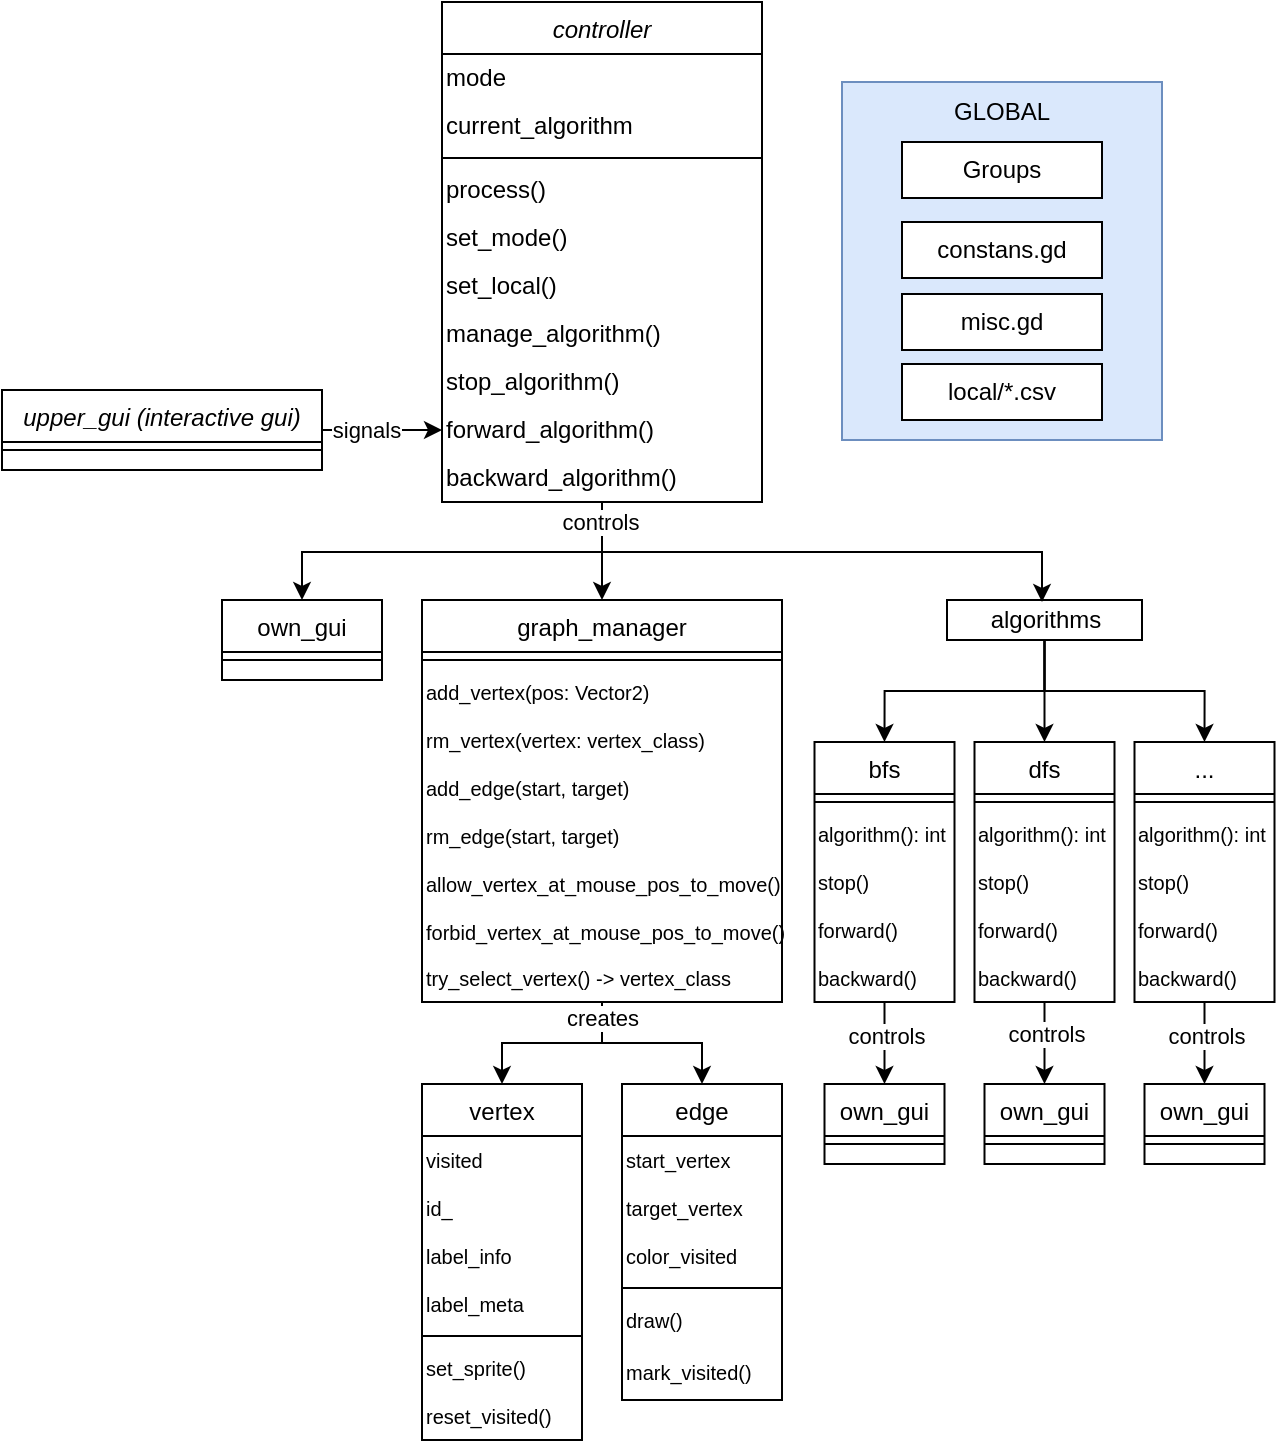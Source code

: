 <mxfile version="24.2.5" type="device">
  <diagram id="C5RBs43oDa-KdzZeNtuy" name="Page-1">
    <mxGraphModel dx="989" dy="598" grid="1" gridSize="10" guides="1" tooltips="1" connect="1" arrows="1" fold="1" page="1" pageScale="1" pageWidth="827" pageHeight="1169" math="0" shadow="0">
      <root>
        <mxCell id="WIyWlLk6GJQsqaUBKTNV-0" />
        <mxCell id="WIyWlLk6GJQsqaUBKTNV-1" parent="WIyWlLk6GJQsqaUBKTNV-0" />
        <mxCell id="AdW-JNLu7VZzuvOiVRvZ-0" value="" style="whiteSpace=wrap;html=1;fillColor=#dae8fc;strokeColor=#6c8ebf;align=center;" parent="WIyWlLk6GJQsqaUBKTNV-1" vertex="1">
          <mxGeometry x="450" y="50" width="160" height="179" as="geometry" />
        </mxCell>
        <mxCell id="AdW-JNLu7VZzuvOiVRvZ-1" value="controller" style="swimlane;fontStyle=2;align=center;verticalAlign=top;childLayout=stackLayout;horizontal=1;startSize=26;horizontalStack=0;resizeParent=1;resizeLast=0;collapsible=1;marginBottom=0;rounded=0;shadow=0;strokeWidth=1;" parent="WIyWlLk6GJQsqaUBKTNV-1" vertex="1">
          <mxGeometry x="250" y="10" width="160" height="250" as="geometry">
            <mxRectangle x="230" y="140" width="160" height="26" as="alternateBounds" />
          </mxGeometry>
        </mxCell>
        <mxCell id="AdW-JNLu7VZzuvOiVRvZ-2" value="mode" style="text;html=1;align=left;verticalAlign=middle;whiteSpace=wrap;rounded=0;" parent="AdW-JNLu7VZzuvOiVRvZ-1" vertex="1">
          <mxGeometry y="26" width="160" height="24" as="geometry" />
        </mxCell>
        <mxCell id="AdW-JNLu7VZzuvOiVRvZ-3" value="current_algorithm" style="text;html=1;align=left;verticalAlign=middle;whiteSpace=wrap;rounded=0;" parent="AdW-JNLu7VZzuvOiVRvZ-1" vertex="1">
          <mxGeometry y="50" width="160" height="24" as="geometry" />
        </mxCell>
        <mxCell id="AdW-JNLu7VZzuvOiVRvZ-4" value="" style="line;html=1;strokeWidth=1;align=left;verticalAlign=middle;spacingTop=-1;spacingLeft=3;spacingRight=3;rotatable=0;labelPosition=right;points=[];portConstraint=eastwest;" parent="AdW-JNLu7VZzuvOiVRvZ-1" vertex="1">
          <mxGeometry y="74" width="160" height="8" as="geometry" />
        </mxCell>
        <mxCell id="AdW-JNLu7VZzuvOiVRvZ-5" value="process()" style="text;html=1;align=left;verticalAlign=middle;whiteSpace=wrap;rounded=0;" parent="AdW-JNLu7VZzuvOiVRvZ-1" vertex="1">
          <mxGeometry y="82" width="160" height="24" as="geometry" />
        </mxCell>
        <mxCell id="AdW-JNLu7VZzuvOiVRvZ-6" value="set_mode()" style="text;html=1;align=left;verticalAlign=middle;whiteSpace=wrap;rounded=0;" parent="AdW-JNLu7VZzuvOiVRvZ-1" vertex="1">
          <mxGeometry y="106" width="160" height="24" as="geometry" />
        </mxCell>
        <mxCell id="AdW-JNLu7VZzuvOiVRvZ-7" value="set_local()" style="text;html=1;align=left;verticalAlign=middle;whiteSpace=wrap;rounded=0;" parent="AdW-JNLu7VZzuvOiVRvZ-1" vertex="1">
          <mxGeometry y="130" width="160" height="24" as="geometry" />
        </mxCell>
        <mxCell id="AdW-JNLu7VZzuvOiVRvZ-8" value="manage_algorithm()" style="text;html=1;align=left;verticalAlign=middle;whiteSpace=wrap;rounded=0;" parent="AdW-JNLu7VZzuvOiVRvZ-1" vertex="1">
          <mxGeometry y="154" width="160" height="24" as="geometry" />
        </mxCell>
        <mxCell id="AdW-JNLu7VZzuvOiVRvZ-9" value="stop_algorithm()" style="text;html=1;align=left;verticalAlign=middle;whiteSpace=wrap;rounded=0;" parent="AdW-JNLu7VZzuvOiVRvZ-1" vertex="1">
          <mxGeometry y="178" width="160" height="24" as="geometry" />
        </mxCell>
        <mxCell id="AdW-JNLu7VZzuvOiVRvZ-10" value="forward_algorithm()" style="text;html=1;align=left;verticalAlign=middle;whiteSpace=wrap;rounded=0;" parent="AdW-JNLu7VZzuvOiVRvZ-1" vertex="1">
          <mxGeometry y="202" width="160" height="24" as="geometry" />
        </mxCell>
        <mxCell id="AdW-JNLu7VZzuvOiVRvZ-11" value="backward_algorithm()" style="text;html=1;align=left;verticalAlign=middle;whiteSpace=wrap;rounded=0;" parent="AdW-JNLu7VZzuvOiVRvZ-1" vertex="1">
          <mxGeometry y="226" width="160" height="24" as="geometry" />
        </mxCell>
        <mxCell id="AdW-JNLu7VZzuvOiVRvZ-91" style="edgeStyle=orthogonalEdgeStyle;rounded=0;orthogonalLoop=1;jettySize=auto;html=1;entryX=0.5;entryY=0;entryDx=0;entryDy=0;" parent="WIyWlLk6GJQsqaUBKTNV-1" source="AdW-JNLu7VZzuvOiVRvZ-12" target="AdW-JNLu7VZzuvOiVRvZ-50" edge="1">
          <mxGeometry relative="1" as="geometry" />
        </mxCell>
        <mxCell id="AdW-JNLu7VZzuvOiVRvZ-92" style="edgeStyle=orthogonalEdgeStyle;rounded=0;orthogonalLoop=1;jettySize=auto;html=1;entryX=0.5;entryY=0;entryDx=0;entryDy=0;" parent="WIyWlLk6GJQsqaUBKTNV-1" source="AdW-JNLu7VZzuvOiVRvZ-12" target="AdW-JNLu7VZzuvOiVRvZ-52" edge="1">
          <mxGeometry relative="1" as="geometry" />
        </mxCell>
        <mxCell id="AdW-JNLu7VZzuvOiVRvZ-94" value="creates" style="edgeLabel;html=1;align=center;verticalAlign=middle;resizable=0;points=[];" parent="AdW-JNLu7VZzuvOiVRvZ-92" vertex="1" connectable="0">
          <mxGeometry x="-0.835" relative="1" as="geometry">
            <mxPoint as="offset" />
          </mxGeometry>
        </mxCell>
        <mxCell id="AdW-JNLu7VZzuvOiVRvZ-12" value="graph_manager" style="swimlane;fontStyle=0;align=center;verticalAlign=top;childLayout=stackLayout;horizontal=1;startSize=26;horizontalStack=0;resizeParent=1;resizeLast=0;collapsible=1;marginBottom=0;rounded=0;shadow=0;strokeWidth=1;" parent="WIyWlLk6GJQsqaUBKTNV-1" vertex="1">
          <mxGeometry x="240" y="309" width="180" height="201" as="geometry">
            <mxRectangle x="130" y="380" width="160" height="26" as="alternateBounds" />
          </mxGeometry>
        </mxCell>
        <mxCell id="AdW-JNLu7VZzuvOiVRvZ-13" value="" style="line;html=1;strokeWidth=1;align=left;verticalAlign=middle;spacingTop=-1;spacingLeft=3;spacingRight=3;rotatable=0;labelPosition=right;points=[];portConstraint=eastwest;" parent="AdW-JNLu7VZzuvOiVRvZ-12" vertex="1">
          <mxGeometry y="26" width="180" height="8" as="geometry" />
        </mxCell>
        <mxCell id="AdW-JNLu7VZzuvOiVRvZ-14" value="add_vertex(pos: Vector2)" style="text;html=1;align=left;verticalAlign=middle;whiteSpace=wrap;rounded=0;fontSize=10;" parent="AdW-JNLu7VZzuvOiVRvZ-12" vertex="1">
          <mxGeometry y="34" width="180" height="24" as="geometry" />
        </mxCell>
        <mxCell id="AdW-JNLu7VZzuvOiVRvZ-15" value="rm_vertex(vertex: vertex_class)" style="text;html=1;align=left;verticalAlign=middle;whiteSpace=wrap;rounded=0;fontSize=10;" parent="AdW-JNLu7VZzuvOiVRvZ-12" vertex="1">
          <mxGeometry y="58" width="180" height="24" as="geometry" />
        </mxCell>
        <mxCell id="AdW-JNLu7VZzuvOiVRvZ-16" value="add_edge(start, target)" style="text;html=1;align=left;verticalAlign=middle;whiteSpace=wrap;rounded=0;fontSize=10;" parent="AdW-JNLu7VZzuvOiVRvZ-12" vertex="1">
          <mxGeometry y="82" width="180" height="24" as="geometry" />
        </mxCell>
        <mxCell id="AdW-JNLu7VZzuvOiVRvZ-17" value="rm_edge(start, target)" style="text;html=1;align=left;verticalAlign=middle;whiteSpace=wrap;rounded=0;fontSize=10;" parent="AdW-JNLu7VZzuvOiVRvZ-12" vertex="1">
          <mxGeometry y="106" width="180" height="24" as="geometry" />
        </mxCell>
        <mxCell id="AdW-JNLu7VZzuvOiVRvZ-18" value="allow_vertex_at_mouse_pos_to_move()" style="text;html=1;align=left;verticalAlign=middle;whiteSpace=wrap;rounded=0;fontSize=10;" parent="AdW-JNLu7VZzuvOiVRvZ-12" vertex="1">
          <mxGeometry y="130" width="180" height="24" as="geometry" />
        </mxCell>
        <mxCell id="AdW-JNLu7VZzuvOiVRvZ-19" value="forbid_vertex_at_mouse_pos_to_move()" style="text;html=1;align=left;verticalAlign=middle;whiteSpace=wrap;rounded=0;fontSize=10;" parent="AdW-JNLu7VZzuvOiVRvZ-12" vertex="1">
          <mxGeometry y="154" width="180" height="24" as="geometry" />
        </mxCell>
        <mxCell id="AdW-JNLu7VZzuvOiVRvZ-20" value="try_select_vertex() -&amp;gt; vertex_class" style="text;html=1;align=left;verticalAlign=middle;whiteSpace=wrap;rounded=0;fontSize=10;" parent="AdW-JNLu7VZzuvOiVRvZ-12" vertex="1">
          <mxGeometry y="178" width="180" height="22" as="geometry" />
        </mxCell>
        <mxCell id="AdW-JNLu7VZzuvOiVRvZ-22" style="edgeStyle=orthogonalEdgeStyle;rounded=0;orthogonalLoop=1;jettySize=auto;html=1;entryX=0;entryY=0.5;entryDx=0;entryDy=0;" parent="WIyWlLk6GJQsqaUBKTNV-1" source="AdW-JNLu7VZzuvOiVRvZ-24" target="AdW-JNLu7VZzuvOiVRvZ-10" edge="1">
          <mxGeometry relative="1" as="geometry" />
        </mxCell>
        <mxCell id="AdW-JNLu7VZzuvOiVRvZ-23" value="signals" style="edgeLabel;html=1;align=center;verticalAlign=middle;resizable=0;points=[];" parent="AdW-JNLu7VZzuvOiVRvZ-22" vertex="1" connectable="0">
          <mxGeometry x="-0.261" relative="1" as="geometry">
            <mxPoint as="offset" />
          </mxGeometry>
        </mxCell>
        <mxCell id="AdW-JNLu7VZzuvOiVRvZ-24" value="upper_gui (interactive gui)" style="swimlane;fontStyle=2;align=center;verticalAlign=top;childLayout=stackLayout;horizontal=1;startSize=26;horizontalStack=0;resizeParent=1;resizeLast=0;collapsible=1;marginBottom=0;rounded=0;shadow=0;strokeWidth=1;" parent="WIyWlLk6GJQsqaUBKTNV-1" vertex="1">
          <mxGeometry x="30" y="204" width="160" height="40" as="geometry">
            <mxRectangle x="230" y="140" width="160" height="26" as="alternateBounds" />
          </mxGeometry>
        </mxCell>
        <mxCell id="AdW-JNLu7VZzuvOiVRvZ-25" value="" style="line;html=1;strokeWidth=1;align=left;verticalAlign=middle;spacingTop=-1;spacingLeft=3;spacingRight=3;rotatable=0;labelPosition=right;points=[];portConstraint=eastwest;" parent="AdW-JNLu7VZzuvOiVRvZ-24" vertex="1">
          <mxGeometry y="26" width="160" height="8" as="geometry" />
        </mxCell>
        <mxCell id="AdW-JNLu7VZzuvOiVRvZ-26" value="Groups" style="rounded=0;whiteSpace=wrap;html=1;" parent="WIyWlLk6GJQsqaUBKTNV-1" vertex="1">
          <mxGeometry x="480" y="80" width="100" height="28" as="geometry" />
        </mxCell>
        <mxCell id="AdW-JNLu7VZzuvOiVRvZ-27" value="GLOBAL" style="text;html=1;align=center;verticalAlign=middle;whiteSpace=wrap;rounded=0;" parent="WIyWlLk6GJQsqaUBKTNV-1" vertex="1">
          <mxGeometry x="500" y="50" width="60" height="30" as="geometry" />
        </mxCell>
        <mxCell id="AdW-JNLu7VZzuvOiVRvZ-28" value="constans.gd" style="rounded=0;whiteSpace=wrap;html=1;" parent="WIyWlLk6GJQsqaUBKTNV-1" vertex="1">
          <mxGeometry x="480" y="120" width="100" height="28" as="geometry" />
        </mxCell>
        <mxCell id="AdW-JNLu7VZzuvOiVRvZ-29" value="misc.gd" style="rounded=0;whiteSpace=wrap;html=1;" parent="WIyWlLk6GJQsqaUBKTNV-1" vertex="1">
          <mxGeometry x="480" y="156" width="100" height="28" as="geometry" />
        </mxCell>
        <mxCell id="AdW-JNLu7VZzuvOiVRvZ-30" value="bfs" style="swimlane;fontStyle=0;align=center;verticalAlign=top;childLayout=stackLayout;horizontal=1;startSize=26;horizontalStack=0;resizeParent=1;resizeLast=0;collapsible=1;marginBottom=0;rounded=0;shadow=0;strokeWidth=1;" parent="WIyWlLk6GJQsqaUBKTNV-1" vertex="1">
          <mxGeometry x="436.25" y="380" width="70" height="130" as="geometry">
            <mxRectangle x="340" y="380" width="170" height="26" as="alternateBounds" />
          </mxGeometry>
        </mxCell>
        <mxCell id="AdW-JNLu7VZzuvOiVRvZ-31" value="" style="line;html=1;strokeWidth=1;align=left;verticalAlign=middle;spacingTop=-1;spacingLeft=3;spacingRight=3;rotatable=0;labelPosition=right;points=[];portConstraint=eastwest;" parent="AdW-JNLu7VZzuvOiVRvZ-30" vertex="1">
          <mxGeometry y="26" width="70" height="8" as="geometry" />
        </mxCell>
        <mxCell id="AdW-JNLu7VZzuvOiVRvZ-32" value="algorithm(): int" style="text;html=1;align=left;verticalAlign=middle;whiteSpace=wrap;rounded=0;fontSize=10;" parent="AdW-JNLu7VZzuvOiVRvZ-30" vertex="1">
          <mxGeometry y="34" width="70" height="24" as="geometry" />
        </mxCell>
        <mxCell id="AdW-JNLu7VZzuvOiVRvZ-33" value="stop()" style="text;html=1;align=left;verticalAlign=middle;whiteSpace=wrap;rounded=0;fontSize=10;" parent="AdW-JNLu7VZzuvOiVRvZ-30" vertex="1">
          <mxGeometry y="58" width="70" height="24" as="geometry" />
        </mxCell>
        <mxCell id="AdW-JNLu7VZzuvOiVRvZ-34" value="forward()" style="text;html=1;align=left;verticalAlign=middle;whiteSpace=wrap;rounded=0;fontSize=10;" parent="AdW-JNLu7VZzuvOiVRvZ-30" vertex="1">
          <mxGeometry y="82" width="70" height="24" as="geometry" />
        </mxCell>
        <mxCell id="AdW-JNLu7VZzuvOiVRvZ-35" value="backward()" style="text;html=1;align=left;verticalAlign=middle;whiteSpace=wrap;rounded=0;fontSize=10;" parent="AdW-JNLu7VZzuvOiVRvZ-30" vertex="1">
          <mxGeometry y="106" width="70" height="24" as="geometry" />
        </mxCell>
        <mxCell id="AdW-JNLu7VZzuvOiVRvZ-36" style="edgeStyle=orthogonalEdgeStyle;rounded=0;orthogonalLoop=1;jettySize=auto;html=1;entryX=0.5;entryY=0;entryDx=0;entryDy=0;" parent="WIyWlLk6GJQsqaUBKTNV-1" source="AdW-JNLu7VZzuvOiVRvZ-37" target="AdW-JNLu7VZzuvOiVRvZ-58" edge="1">
          <mxGeometry relative="1" as="geometry" />
        </mxCell>
        <mxCell id="W_j0ba7j5jzlYVzj_W75-1" value="controls" style="edgeLabel;html=1;align=center;verticalAlign=middle;resizable=0;points=[];" vertex="1" connectable="0" parent="AdW-JNLu7VZzuvOiVRvZ-36">
          <mxGeometry x="-0.212" y="-1" relative="1" as="geometry">
            <mxPoint x="1" as="offset" />
          </mxGeometry>
        </mxCell>
        <mxCell id="AdW-JNLu7VZzuvOiVRvZ-37" value="dfs" style="swimlane;fontStyle=0;align=center;verticalAlign=top;childLayout=stackLayout;horizontal=1;startSize=26;horizontalStack=0;resizeParent=1;resizeLast=0;collapsible=1;marginBottom=0;rounded=0;shadow=0;strokeWidth=1;" parent="WIyWlLk6GJQsqaUBKTNV-1" vertex="1">
          <mxGeometry x="516.25" y="380" width="70" height="130" as="geometry">
            <mxRectangle x="340" y="380" width="170" height="26" as="alternateBounds" />
          </mxGeometry>
        </mxCell>
        <mxCell id="AdW-JNLu7VZzuvOiVRvZ-38" value="" style="line;html=1;strokeWidth=1;align=left;verticalAlign=middle;spacingTop=-1;spacingLeft=3;spacingRight=3;rotatable=0;labelPosition=right;points=[];portConstraint=eastwest;" parent="AdW-JNLu7VZzuvOiVRvZ-37" vertex="1">
          <mxGeometry y="26" width="70" height="8" as="geometry" />
        </mxCell>
        <mxCell id="AdW-JNLu7VZzuvOiVRvZ-39" value="algorithm(): int" style="text;html=1;align=left;verticalAlign=middle;whiteSpace=wrap;rounded=0;fontSize=10;" parent="AdW-JNLu7VZzuvOiVRvZ-37" vertex="1">
          <mxGeometry y="34" width="70" height="24" as="geometry" />
        </mxCell>
        <mxCell id="AdW-JNLu7VZzuvOiVRvZ-40" value="stop()" style="text;html=1;align=left;verticalAlign=middle;whiteSpace=wrap;rounded=0;fontSize=10;" parent="AdW-JNLu7VZzuvOiVRvZ-37" vertex="1">
          <mxGeometry y="58" width="70" height="24" as="geometry" />
        </mxCell>
        <mxCell id="AdW-JNLu7VZzuvOiVRvZ-41" value="forward()" style="text;html=1;align=left;verticalAlign=middle;whiteSpace=wrap;rounded=0;fontSize=10;" parent="AdW-JNLu7VZzuvOiVRvZ-37" vertex="1">
          <mxGeometry y="82" width="70" height="24" as="geometry" />
        </mxCell>
        <mxCell id="AdW-JNLu7VZzuvOiVRvZ-42" value="backward()" style="text;html=1;align=left;verticalAlign=middle;whiteSpace=wrap;rounded=0;fontSize=10;" parent="AdW-JNLu7VZzuvOiVRvZ-37" vertex="1">
          <mxGeometry y="106" width="70" height="24" as="geometry" />
        </mxCell>
        <mxCell id="AdW-JNLu7VZzuvOiVRvZ-43" style="edgeStyle=orthogonalEdgeStyle;rounded=0;orthogonalLoop=1;jettySize=auto;html=1;entryX=0.5;entryY=0;entryDx=0;entryDy=0;" parent="WIyWlLk6GJQsqaUBKTNV-1" source="AdW-JNLu7VZzuvOiVRvZ-44" target="AdW-JNLu7VZzuvOiVRvZ-60" edge="1">
          <mxGeometry relative="1" as="geometry" />
        </mxCell>
        <mxCell id="W_j0ba7j5jzlYVzj_W75-2" value="controls" style="edgeLabel;html=1;align=center;verticalAlign=middle;resizable=0;points=[];" vertex="1" connectable="0" parent="AdW-JNLu7VZzuvOiVRvZ-43">
          <mxGeometry x="-0.168" relative="1" as="geometry">
            <mxPoint as="offset" />
          </mxGeometry>
        </mxCell>
        <mxCell id="AdW-JNLu7VZzuvOiVRvZ-44" value="..." style="swimlane;fontStyle=0;align=center;verticalAlign=top;childLayout=stackLayout;horizontal=1;startSize=26;horizontalStack=0;resizeParent=1;resizeLast=0;collapsible=1;marginBottom=0;rounded=0;shadow=0;strokeWidth=1;" parent="WIyWlLk6GJQsqaUBKTNV-1" vertex="1">
          <mxGeometry x="596.25" y="380" width="70" height="130" as="geometry">
            <mxRectangle x="340" y="380" width="170" height="26" as="alternateBounds" />
          </mxGeometry>
        </mxCell>
        <mxCell id="AdW-JNLu7VZzuvOiVRvZ-45" value="" style="line;html=1;strokeWidth=1;align=left;verticalAlign=middle;spacingTop=-1;spacingLeft=3;spacingRight=3;rotatable=0;labelPosition=right;points=[];portConstraint=eastwest;" parent="AdW-JNLu7VZzuvOiVRvZ-44" vertex="1">
          <mxGeometry y="26" width="70" height="8" as="geometry" />
        </mxCell>
        <mxCell id="AdW-JNLu7VZzuvOiVRvZ-46" value="algorithm(): int" style="text;html=1;align=left;verticalAlign=middle;whiteSpace=wrap;rounded=0;fontSize=10;" parent="AdW-JNLu7VZzuvOiVRvZ-44" vertex="1">
          <mxGeometry y="34" width="70" height="24" as="geometry" />
        </mxCell>
        <mxCell id="AdW-JNLu7VZzuvOiVRvZ-47" value="stop()" style="text;html=1;align=left;verticalAlign=middle;whiteSpace=wrap;rounded=0;fontSize=10;" parent="AdW-JNLu7VZzuvOiVRvZ-44" vertex="1">
          <mxGeometry y="58" width="70" height="24" as="geometry" />
        </mxCell>
        <mxCell id="AdW-JNLu7VZzuvOiVRvZ-48" value="forward()" style="text;html=1;align=left;verticalAlign=middle;whiteSpace=wrap;rounded=0;fontSize=10;" parent="AdW-JNLu7VZzuvOiVRvZ-44" vertex="1">
          <mxGeometry y="82" width="70" height="24" as="geometry" />
        </mxCell>
        <mxCell id="AdW-JNLu7VZzuvOiVRvZ-49" value="backward()" style="text;html=1;align=left;verticalAlign=middle;whiteSpace=wrap;rounded=0;fontSize=10;" parent="AdW-JNLu7VZzuvOiVRvZ-44" vertex="1">
          <mxGeometry y="106" width="70" height="24" as="geometry" />
        </mxCell>
        <mxCell id="AdW-JNLu7VZzuvOiVRvZ-50" value="vertex" style="swimlane;fontStyle=0;align=center;verticalAlign=top;childLayout=stackLayout;horizontal=1;startSize=26;horizontalStack=0;resizeParent=1;resizeLast=0;collapsible=1;marginBottom=0;rounded=0;shadow=0;strokeWidth=1;" parent="WIyWlLk6GJQsqaUBKTNV-1" vertex="1">
          <mxGeometry x="240" y="551" width="80" height="178" as="geometry">
            <mxRectangle x="340" y="380" width="170" height="26" as="alternateBounds" />
          </mxGeometry>
        </mxCell>
        <mxCell id="AdW-JNLu7VZzuvOiVRvZ-75" value="visited" style="text;html=1;align=left;verticalAlign=middle;whiteSpace=wrap;rounded=0;fontSize=10;" parent="AdW-JNLu7VZzuvOiVRvZ-50" vertex="1">
          <mxGeometry y="26" width="80" height="24" as="geometry" />
        </mxCell>
        <mxCell id="AdW-JNLu7VZzuvOiVRvZ-76" value="id_" style="text;html=1;align=left;verticalAlign=middle;whiteSpace=wrap;rounded=0;fontSize=10;" parent="AdW-JNLu7VZzuvOiVRvZ-50" vertex="1">
          <mxGeometry y="50" width="80" height="24" as="geometry" />
        </mxCell>
        <mxCell id="AdW-JNLu7VZzuvOiVRvZ-77" value="label_info" style="text;html=1;align=left;verticalAlign=middle;whiteSpace=wrap;rounded=0;fontSize=10;" parent="AdW-JNLu7VZzuvOiVRvZ-50" vertex="1">
          <mxGeometry y="74" width="80" height="24" as="geometry" />
        </mxCell>
        <mxCell id="AdW-JNLu7VZzuvOiVRvZ-78" value="label_meta" style="text;html=1;align=left;verticalAlign=middle;whiteSpace=wrap;rounded=0;fontSize=10;" parent="AdW-JNLu7VZzuvOiVRvZ-50" vertex="1">
          <mxGeometry y="98" width="80" height="24" as="geometry" />
        </mxCell>
        <mxCell id="AdW-JNLu7VZzuvOiVRvZ-51" value="" style="line;html=1;strokeWidth=1;align=left;verticalAlign=middle;spacingTop=-1;spacingLeft=3;spacingRight=3;rotatable=0;labelPosition=right;points=[];portConstraint=eastwest;" parent="AdW-JNLu7VZzuvOiVRvZ-50" vertex="1">
          <mxGeometry y="122" width="80" height="8" as="geometry" />
        </mxCell>
        <mxCell id="AdW-JNLu7VZzuvOiVRvZ-80" value="set_sprite()" style="text;html=1;align=left;verticalAlign=middle;whiteSpace=wrap;rounded=0;fontSize=10;" parent="AdW-JNLu7VZzuvOiVRvZ-50" vertex="1">
          <mxGeometry y="130" width="80" height="24" as="geometry" />
        </mxCell>
        <mxCell id="AdW-JNLu7VZzuvOiVRvZ-81" value="reset_visited()" style="text;html=1;align=left;verticalAlign=middle;whiteSpace=wrap;rounded=0;fontSize=10;" parent="AdW-JNLu7VZzuvOiVRvZ-50" vertex="1">
          <mxGeometry y="154" width="80" height="24" as="geometry" />
        </mxCell>
        <mxCell id="AdW-JNLu7VZzuvOiVRvZ-52" value="edge" style="swimlane;fontStyle=0;align=center;verticalAlign=top;childLayout=stackLayout;horizontal=1;startSize=26;horizontalStack=0;resizeParent=1;resizeLast=0;collapsible=1;marginBottom=0;rounded=0;shadow=0;strokeWidth=1;" parent="WIyWlLk6GJQsqaUBKTNV-1" vertex="1">
          <mxGeometry x="340" y="551" width="80" height="158" as="geometry">
            <mxRectangle x="340" y="380" width="170" height="26" as="alternateBounds" />
          </mxGeometry>
        </mxCell>
        <mxCell id="AdW-JNLu7VZzuvOiVRvZ-83" value="start_vertex" style="text;html=1;align=left;verticalAlign=middle;whiteSpace=wrap;rounded=0;fontSize=10;" parent="AdW-JNLu7VZzuvOiVRvZ-52" vertex="1">
          <mxGeometry y="26" width="80" height="24" as="geometry" />
        </mxCell>
        <mxCell id="AdW-JNLu7VZzuvOiVRvZ-84" value="target_vertex" style="text;html=1;align=left;verticalAlign=middle;whiteSpace=wrap;rounded=0;fontSize=10;" parent="AdW-JNLu7VZzuvOiVRvZ-52" vertex="1">
          <mxGeometry y="50" width="80" height="24" as="geometry" />
        </mxCell>
        <mxCell id="AdW-JNLu7VZzuvOiVRvZ-85" value="color_visited" style="text;html=1;align=left;verticalAlign=middle;whiteSpace=wrap;rounded=0;fontSize=10;" parent="AdW-JNLu7VZzuvOiVRvZ-52" vertex="1">
          <mxGeometry y="74" width="80" height="24" as="geometry" />
        </mxCell>
        <mxCell id="AdW-JNLu7VZzuvOiVRvZ-53" value="" style="line;html=1;strokeWidth=1;align=left;verticalAlign=middle;spacingTop=-1;spacingLeft=3;spacingRight=3;rotatable=0;labelPosition=right;points=[];portConstraint=eastwest;" parent="AdW-JNLu7VZzuvOiVRvZ-52" vertex="1">
          <mxGeometry y="98" width="80" height="8" as="geometry" />
        </mxCell>
        <mxCell id="AdW-JNLu7VZzuvOiVRvZ-87" value="draw()" style="text;html=1;align=left;verticalAlign=middle;whiteSpace=wrap;rounded=0;fontSize=10;" parent="AdW-JNLu7VZzuvOiVRvZ-52" vertex="1">
          <mxGeometry y="106" width="80" height="24" as="geometry" />
        </mxCell>
        <mxCell id="AdW-JNLu7VZzuvOiVRvZ-88" value="mark_visited()" style="text;html=1;align=left;verticalAlign=middle;whiteSpace=wrap;rounded=0;fontSize=10;" parent="AdW-JNLu7VZzuvOiVRvZ-52" vertex="1">
          <mxGeometry y="130" width="80" height="28" as="geometry" />
        </mxCell>
        <mxCell id="AdW-JNLu7VZzuvOiVRvZ-54" value="own_gui" style="swimlane;fontStyle=0;align=center;verticalAlign=top;childLayout=stackLayout;horizontal=1;startSize=26;horizontalStack=0;resizeParent=1;resizeLast=0;collapsible=1;marginBottom=0;rounded=0;shadow=0;strokeWidth=1;" parent="WIyWlLk6GJQsqaUBKTNV-1" vertex="1">
          <mxGeometry x="140" y="309" width="80" height="40" as="geometry">
            <mxRectangle x="130" y="380" width="160" height="26" as="alternateBounds" />
          </mxGeometry>
        </mxCell>
        <mxCell id="AdW-JNLu7VZzuvOiVRvZ-55" value="" style="line;html=1;strokeWidth=1;align=left;verticalAlign=middle;spacingTop=-1;spacingLeft=3;spacingRight=3;rotatable=0;labelPosition=right;points=[];portConstraint=eastwest;" parent="AdW-JNLu7VZzuvOiVRvZ-54" vertex="1">
          <mxGeometry y="26" width="80" height="8" as="geometry" />
        </mxCell>
        <mxCell id="AdW-JNLu7VZzuvOiVRvZ-56" value="own_gui" style="swimlane;fontStyle=0;align=center;verticalAlign=top;childLayout=stackLayout;horizontal=1;startSize=26;horizontalStack=0;resizeParent=1;resizeLast=0;collapsible=1;marginBottom=0;rounded=0;shadow=0;strokeWidth=1;" parent="WIyWlLk6GJQsqaUBKTNV-1" vertex="1">
          <mxGeometry x="441.25" y="551" width="60" height="40" as="geometry">
            <mxRectangle x="420" y="545" width="160" height="26" as="alternateBounds" />
          </mxGeometry>
        </mxCell>
        <mxCell id="AdW-JNLu7VZzuvOiVRvZ-57" value="" style="line;html=1;strokeWidth=1;align=left;verticalAlign=middle;spacingTop=-1;spacingLeft=3;spacingRight=3;rotatable=0;labelPosition=right;points=[];portConstraint=eastwest;" parent="AdW-JNLu7VZzuvOiVRvZ-56" vertex="1">
          <mxGeometry y="26" width="60" height="8" as="geometry" />
        </mxCell>
        <mxCell id="AdW-JNLu7VZzuvOiVRvZ-58" value="own_gui" style="swimlane;fontStyle=0;align=center;verticalAlign=top;childLayout=stackLayout;horizontal=1;startSize=26;horizontalStack=0;resizeParent=1;resizeLast=0;collapsible=1;marginBottom=0;rounded=0;shadow=0;strokeWidth=1;" parent="WIyWlLk6GJQsqaUBKTNV-1" vertex="1">
          <mxGeometry x="521.25" y="551" width="60" height="40" as="geometry">
            <mxRectangle x="130" y="380" width="160" height="26" as="alternateBounds" />
          </mxGeometry>
        </mxCell>
        <mxCell id="AdW-JNLu7VZzuvOiVRvZ-59" value="" style="line;html=1;strokeWidth=1;align=left;verticalAlign=middle;spacingTop=-1;spacingLeft=3;spacingRight=3;rotatable=0;labelPosition=right;points=[];portConstraint=eastwest;" parent="AdW-JNLu7VZzuvOiVRvZ-58" vertex="1">
          <mxGeometry y="26" width="60" height="8" as="geometry" />
        </mxCell>
        <mxCell id="AdW-JNLu7VZzuvOiVRvZ-60" value="own_gui" style="swimlane;fontStyle=0;align=center;verticalAlign=top;childLayout=stackLayout;horizontal=1;startSize=26;horizontalStack=0;resizeParent=1;resizeLast=0;collapsible=1;marginBottom=0;rounded=0;shadow=0;strokeWidth=1;" parent="WIyWlLk6GJQsqaUBKTNV-1" vertex="1">
          <mxGeometry x="601.25" y="551" width="60" height="40" as="geometry">
            <mxRectangle x="130" y="380" width="160" height="26" as="alternateBounds" />
          </mxGeometry>
        </mxCell>
        <mxCell id="AdW-JNLu7VZzuvOiVRvZ-61" value="" style="line;html=1;strokeWidth=1;align=left;verticalAlign=middle;spacingTop=-1;spacingLeft=3;spacingRight=3;rotatable=0;labelPosition=right;points=[];portConstraint=eastwest;" parent="AdW-JNLu7VZzuvOiVRvZ-60" vertex="1">
          <mxGeometry y="26" width="60" height="8" as="geometry" />
        </mxCell>
        <mxCell id="AdW-JNLu7VZzuvOiVRvZ-62" style="edgeStyle=orthogonalEdgeStyle;rounded=0;orthogonalLoop=1;jettySize=auto;html=1;entryX=0.5;entryY=0;entryDx=0;entryDy=0;" parent="WIyWlLk6GJQsqaUBKTNV-1" source="AdW-JNLu7VZzuvOiVRvZ-65" target="AdW-JNLu7VZzuvOiVRvZ-37" edge="1">
          <mxGeometry relative="1" as="geometry" />
        </mxCell>
        <mxCell id="AdW-JNLu7VZzuvOiVRvZ-63" style="edgeStyle=orthogonalEdgeStyle;rounded=0;orthogonalLoop=1;jettySize=auto;html=1;entryX=0.5;entryY=0;entryDx=0;entryDy=0;" parent="WIyWlLk6GJQsqaUBKTNV-1" source="AdW-JNLu7VZzuvOiVRvZ-65" target="AdW-JNLu7VZzuvOiVRvZ-44" edge="1">
          <mxGeometry relative="1" as="geometry" />
        </mxCell>
        <mxCell id="AdW-JNLu7VZzuvOiVRvZ-64" style="edgeStyle=orthogonalEdgeStyle;rounded=0;orthogonalLoop=1;jettySize=auto;html=1;entryX=0.5;entryY=0;entryDx=0;entryDy=0;" parent="WIyWlLk6GJQsqaUBKTNV-1" source="AdW-JNLu7VZzuvOiVRvZ-65" target="AdW-JNLu7VZzuvOiVRvZ-30" edge="1">
          <mxGeometry relative="1" as="geometry" />
        </mxCell>
        <mxCell id="AdW-JNLu7VZzuvOiVRvZ-65" value="algorithms" style="rounded=0;whiteSpace=wrap;html=1;" parent="WIyWlLk6GJQsqaUBKTNV-1" vertex="1">
          <mxGeometry x="502.5" y="309" width="97.5" height="20" as="geometry" />
        </mxCell>
        <mxCell id="AdW-JNLu7VZzuvOiVRvZ-66" style="edgeStyle=orthogonalEdgeStyle;rounded=0;orthogonalLoop=1;jettySize=auto;html=1;entryX=0.5;entryY=0;entryDx=0;entryDy=0;" parent="WIyWlLk6GJQsqaUBKTNV-1" source="AdW-JNLu7VZzuvOiVRvZ-35" target="AdW-JNLu7VZzuvOiVRvZ-56" edge="1">
          <mxGeometry relative="1" as="geometry" />
        </mxCell>
        <mxCell id="W_j0ba7j5jzlYVzj_W75-0" value="controls" style="edgeLabel;html=1;align=center;verticalAlign=middle;resizable=0;points=[];" vertex="1" connectable="0" parent="AdW-JNLu7VZzuvOiVRvZ-66">
          <mxGeometry x="-0.185" y="-1" relative="1" as="geometry">
            <mxPoint x="1" as="offset" />
          </mxGeometry>
        </mxCell>
        <mxCell id="AdW-JNLu7VZzuvOiVRvZ-67" value="local/*.csv" style="rounded=0;whiteSpace=wrap;html=1;" parent="WIyWlLk6GJQsqaUBKTNV-1" vertex="1">
          <mxGeometry x="480" y="191" width="100" height="28" as="geometry" />
        </mxCell>
        <mxCell id="AdW-JNLu7VZzuvOiVRvZ-68" style="edgeStyle=orthogonalEdgeStyle;rounded=0;orthogonalLoop=1;jettySize=auto;html=1;entryX=0.5;entryY=0;entryDx=0;entryDy=0;" parent="WIyWlLk6GJQsqaUBKTNV-1" source="AdW-JNLu7VZzuvOiVRvZ-11" target="AdW-JNLu7VZzuvOiVRvZ-12" edge="1">
          <mxGeometry relative="1" as="geometry" />
        </mxCell>
        <mxCell id="AdW-JNLu7VZzuvOiVRvZ-69" style="edgeStyle=orthogonalEdgeStyle;rounded=0;orthogonalLoop=1;jettySize=auto;html=1;entryX=0.5;entryY=0;entryDx=0;entryDy=0;" parent="WIyWlLk6GJQsqaUBKTNV-1" source="AdW-JNLu7VZzuvOiVRvZ-11" target="AdW-JNLu7VZzuvOiVRvZ-54" edge="1">
          <mxGeometry relative="1" as="geometry">
            <Array as="points">
              <mxPoint x="330" y="285" />
              <mxPoint x="180" y="285" />
            </Array>
          </mxGeometry>
        </mxCell>
        <mxCell id="AdW-JNLu7VZzuvOiVRvZ-70" style="edgeStyle=orthogonalEdgeStyle;rounded=0;orthogonalLoop=1;jettySize=auto;html=1;" parent="WIyWlLk6GJQsqaUBKTNV-1" source="AdW-JNLu7VZzuvOiVRvZ-11" edge="1">
          <mxGeometry relative="1" as="geometry">
            <mxPoint x="550" y="310" as="targetPoint" />
            <Array as="points">
              <mxPoint x="330" y="285" />
              <mxPoint x="550" y="285" />
              <mxPoint x="550" y="309" />
            </Array>
          </mxGeometry>
        </mxCell>
        <mxCell id="AdW-JNLu7VZzuvOiVRvZ-71" value="controls" style="edgeLabel;html=1;align=center;verticalAlign=middle;resizable=0;points=[];" parent="AdW-JNLu7VZzuvOiVRvZ-70" vertex="1" connectable="0">
          <mxGeometry x="-0.93" y="-1" relative="1" as="geometry">
            <mxPoint as="offset" />
          </mxGeometry>
        </mxCell>
      </root>
    </mxGraphModel>
  </diagram>
</mxfile>
